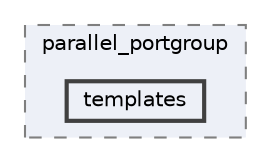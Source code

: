 digraph "C:/microchip/harmony3/gfx/middleware/legato/driver/controller/interface/parallel_portgroup/templates"
{
 // INTERACTIVE_SVG=YES
 // LATEX_PDF_SIZE
  bgcolor="transparent";
  edge [fontname=Helvetica,fontsize=10,labelfontname=Helvetica,labelfontsize=10];
  node [fontname=Helvetica,fontsize=10,shape=box,height=0.2,width=0.4];
  compound=true
  subgraph clusterdir_96266fdeb8e002ac1e6d9129a80b96ed {
    graph [ bgcolor="#edf0f7", pencolor="grey50", label="parallel_portgroup", fontname=Helvetica,fontsize=10 style="filled,dashed", URL="dir_96266fdeb8e002ac1e6d9129a80b96ed.html",tooltip=""]
  dir_4ca58337da90d5b355925dcd373b1e1f [label="templates", fillcolor="#edf0f7", color="grey25", style="filled,bold", URL="dir_4ca58337da90d5b355925dcd373b1e1f.html",tooltip=""];
  }
}
